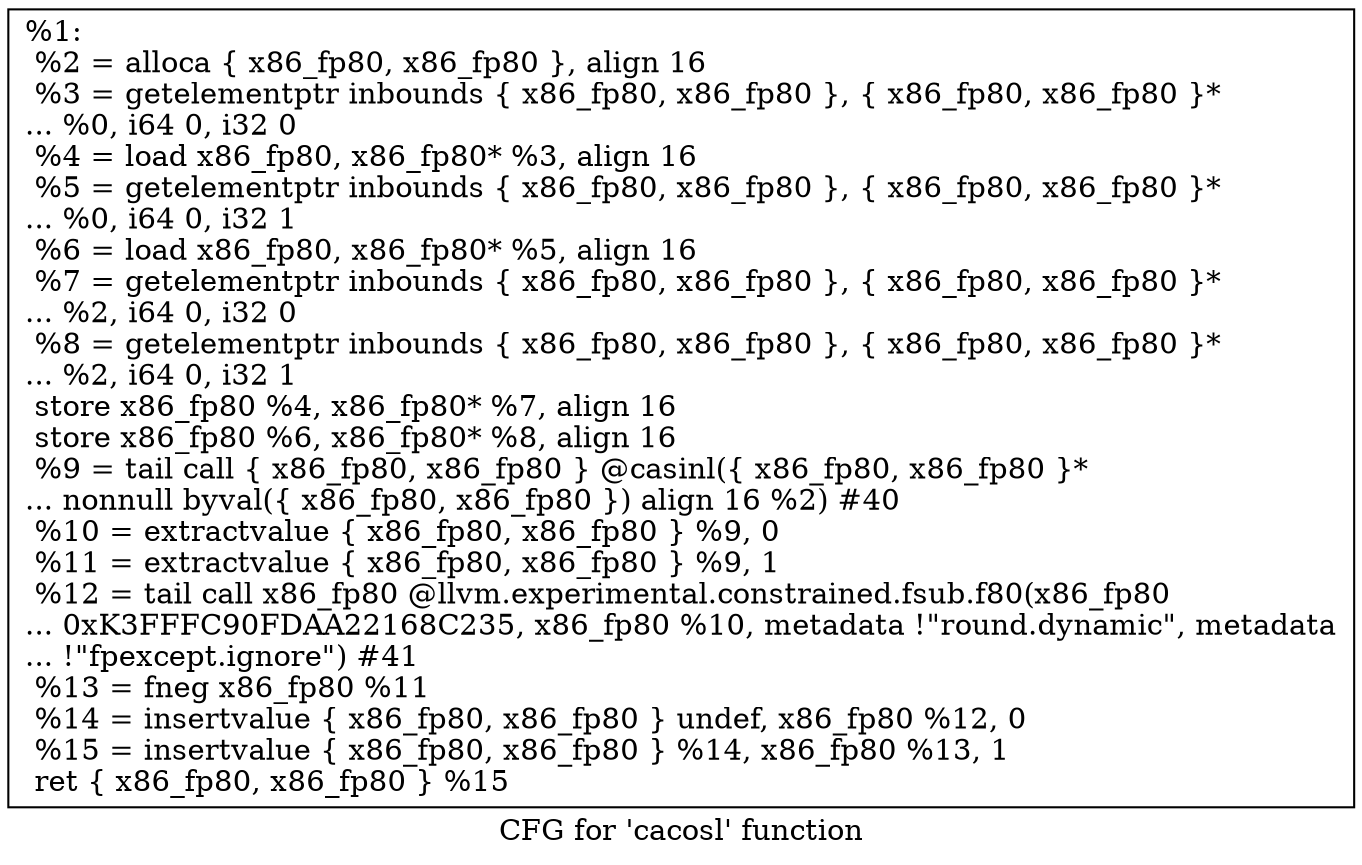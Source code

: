 digraph "CFG for 'cacosl' function" {
	label="CFG for 'cacosl' function";

	Node0x1b63f40 [shape=record,label="{%1:\l  %2 = alloca \{ x86_fp80, x86_fp80 \}, align 16\l  %3 = getelementptr inbounds \{ x86_fp80, x86_fp80 \}, \{ x86_fp80, x86_fp80 \}*\l... %0, i64 0, i32 0\l  %4 = load x86_fp80, x86_fp80* %3, align 16\l  %5 = getelementptr inbounds \{ x86_fp80, x86_fp80 \}, \{ x86_fp80, x86_fp80 \}*\l... %0, i64 0, i32 1\l  %6 = load x86_fp80, x86_fp80* %5, align 16\l  %7 = getelementptr inbounds \{ x86_fp80, x86_fp80 \}, \{ x86_fp80, x86_fp80 \}*\l... %2, i64 0, i32 0\l  %8 = getelementptr inbounds \{ x86_fp80, x86_fp80 \}, \{ x86_fp80, x86_fp80 \}*\l... %2, i64 0, i32 1\l  store x86_fp80 %4, x86_fp80* %7, align 16\l  store x86_fp80 %6, x86_fp80* %8, align 16\l  %9 = tail call \{ x86_fp80, x86_fp80 \} @casinl(\{ x86_fp80, x86_fp80 \}*\l... nonnull byval(\{ x86_fp80, x86_fp80 \}) align 16 %2) #40\l  %10 = extractvalue \{ x86_fp80, x86_fp80 \} %9, 0\l  %11 = extractvalue \{ x86_fp80, x86_fp80 \} %9, 1\l  %12 = tail call x86_fp80 @llvm.experimental.constrained.fsub.f80(x86_fp80\l... 0xK3FFFC90FDAA22168C235, x86_fp80 %10, metadata !\"round.dynamic\", metadata\l... !\"fpexcept.ignore\") #41\l  %13 = fneg x86_fp80 %11\l  %14 = insertvalue \{ x86_fp80, x86_fp80 \} undef, x86_fp80 %12, 0\l  %15 = insertvalue \{ x86_fp80, x86_fp80 \} %14, x86_fp80 %13, 1\l  ret \{ x86_fp80, x86_fp80 \} %15\l}"];
}
